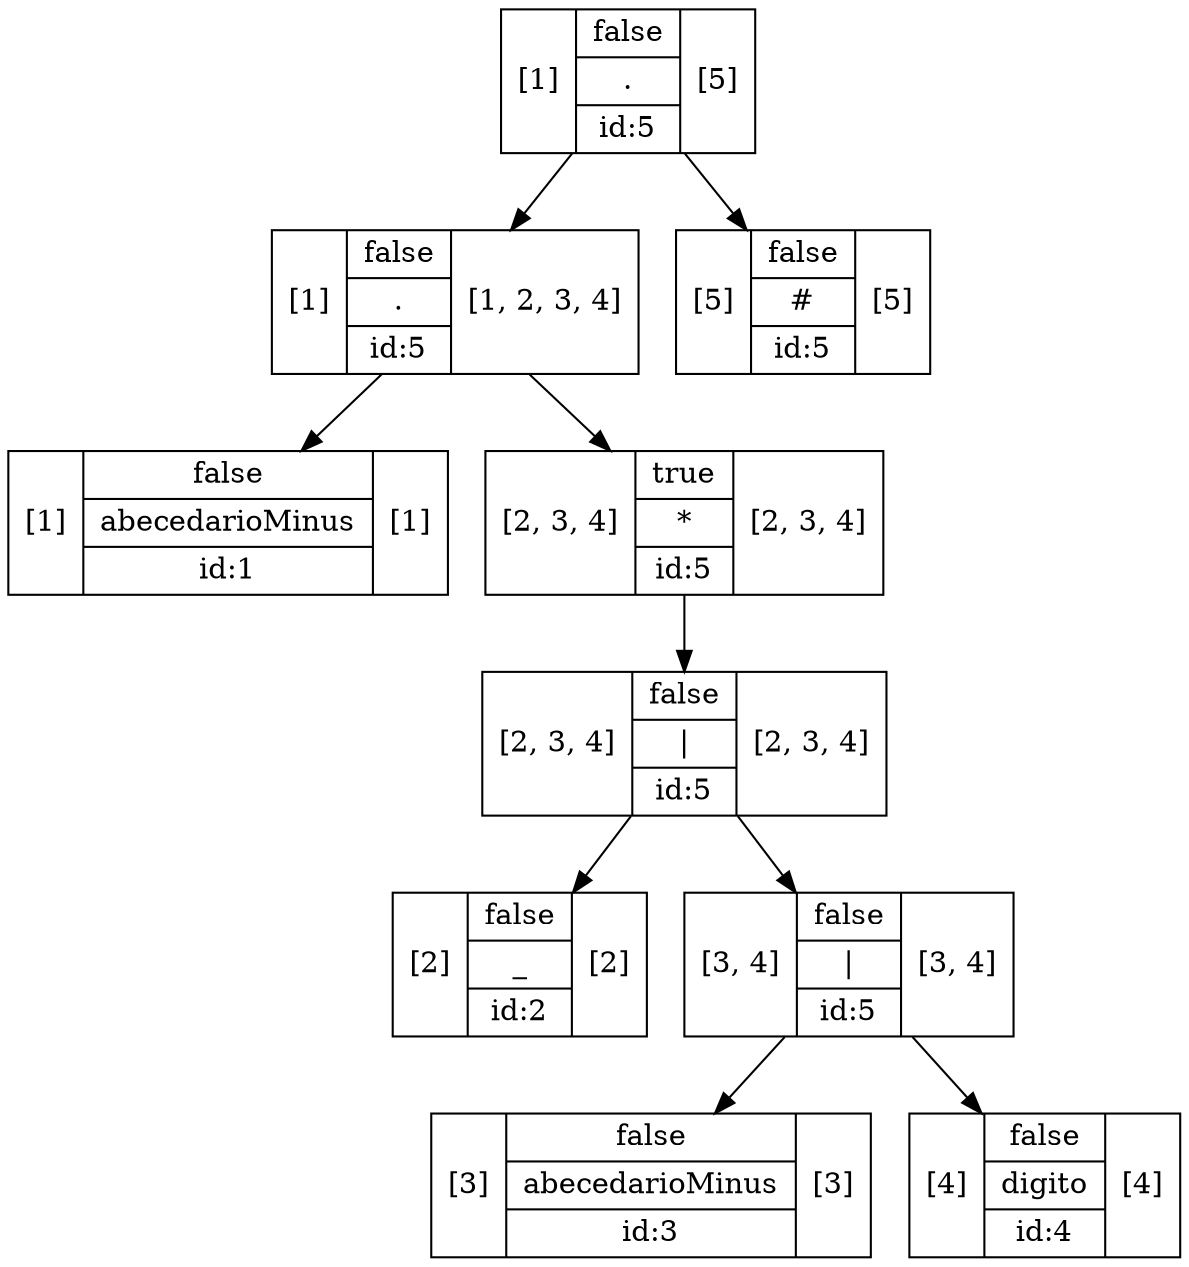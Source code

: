 digraph G{
rankdir=UD
concentrate=true
nodo9[shape=record label ="[1]|{false|.| id:5}|[5]"]
nodo7[shape=record label ="[1]|{false|.| id:5}|[1, 2, 3, 4]"]
nodo0[shape=record label ="[1]|{false|abecedarioMinus| id:1}|[1]"]
nodo7->nodo0;
nodo6[shape=record label ="[2, 3, 4]|{true|*| id:5}|[2, 3, 4]"]
nodo5[shape=record label ="[2, 3, 4]|{false|\|| id:5}|[2, 3, 4]"]
nodo1[shape=record label ="[2]|{false|_| id:2}|[2]"]
nodo5->nodo1;
nodo4[shape=record label ="[3, 4]|{false|\|| id:5}|[3, 4]"]
nodo2[shape=record label ="[3]|{false|abecedarioMinus| id:3}|[3]"]
nodo4->nodo2;
nodo3[shape=record label ="[4]|{false|digito| id:4}|[4]"]
nodo4->nodo3;
nodo5->nodo4;
nodo6->nodo5;
nodo7->nodo6;
nodo9->nodo7;
nodo8[shape=record label ="[5]|{false|#| id:5}|[5]"]
nodo9->nodo8;

}
